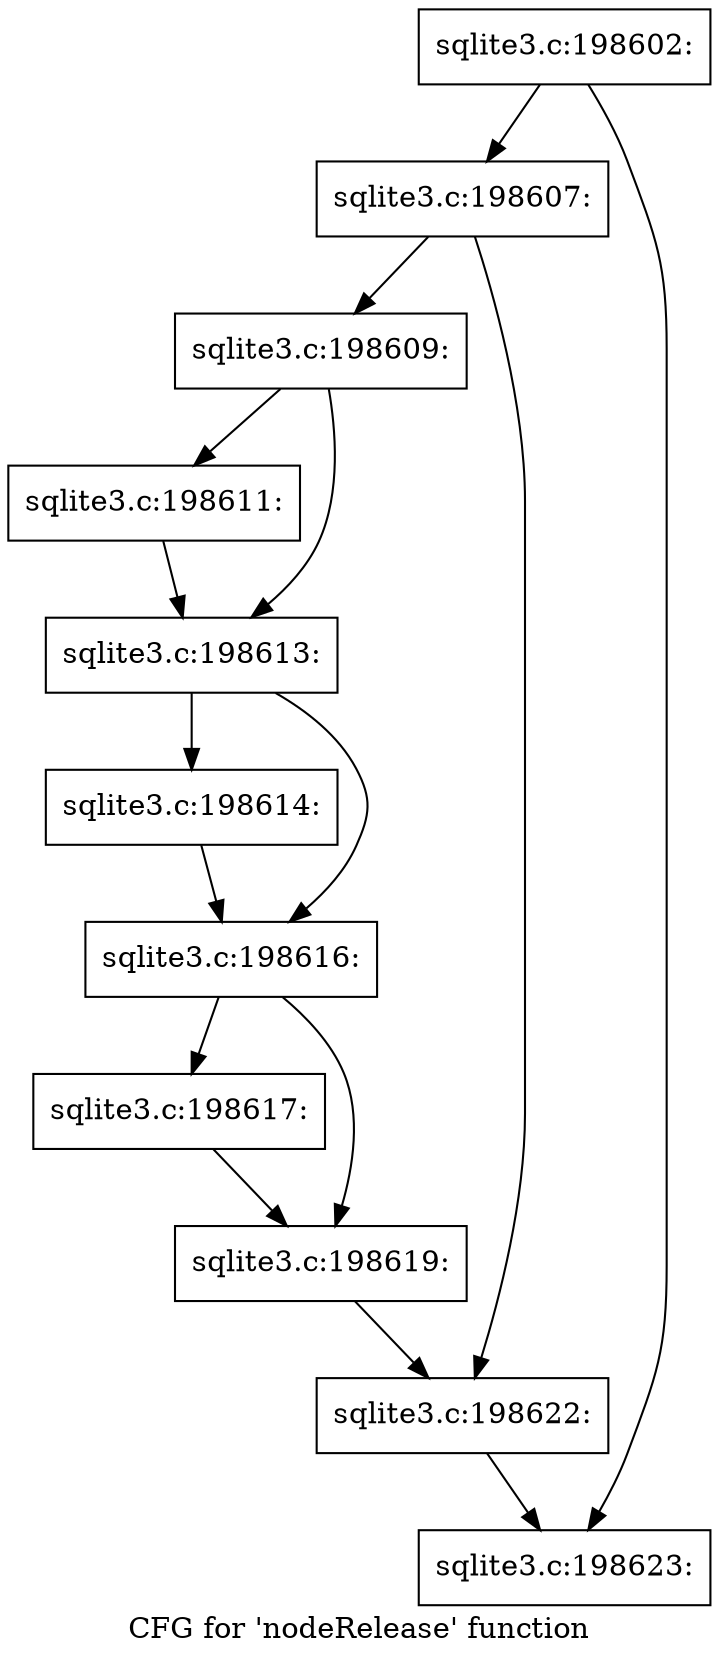 digraph "CFG for 'nodeRelease' function" {
	label="CFG for 'nodeRelease' function";

	Node0x55c0f6e09820 [shape=record,label="{sqlite3.c:198602:}"];
	Node0x55c0f6e09820 -> Node0x55c0fb4dd260;
	Node0x55c0f6e09820 -> Node0x55c0fb4dd2b0;
	Node0x55c0fb4dd260 [shape=record,label="{sqlite3.c:198607:}"];
	Node0x55c0fb4dd260 -> Node0x55c0fb4dd8c0;
	Node0x55c0fb4dd260 -> Node0x55c0fb4dd910;
	Node0x55c0fb4dd8c0 [shape=record,label="{sqlite3.c:198609:}"];
	Node0x55c0fb4dd8c0 -> Node0x55c0fb4de160;
	Node0x55c0fb4dd8c0 -> Node0x55c0fb4de1b0;
	Node0x55c0fb4de160 [shape=record,label="{sqlite3.c:198611:}"];
	Node0x55c0fb4de160 -> Node0x55c0fb4de1b0;
	Node0x55c0fb4de1b0 [shape=record,label="{sqlite3.c:198613:}"];
	Node0x55c0fb4de1b0 -> Node0x55c0fb4dea60;
	Node0x55c0fb4de1b0 -> Node0x55c0fb4deab0;
	Node0x55c0fb4dea60 [shape=record,label="{sqlite3.c:198614:}"];
	Node0x55c0fb4dea60 -> Node0x55c0fb4deab0;
	Node0x55c0fb4deab0 [shape=record,label="{sqlite3.c:198616:}"];
	Node0x55c0fb4deab0 -> Node0x55c0fb4df4d0;
	Node0x55c0fb4deab0 -> Node0x55c0fb4df520;
	Node0x55c0fb4df4d0 [shape=record,label="{sqlite3.c:198617:}"];
	Node0x55c0fb4df4d0 -> Node0x55c0fb4df520;
	Node0x55c0fb4df520 [shape=record,label="{sqlite3.c:198619:}"];
	Node0x55c0fb4df520 -> Node0x55c0fb4dd910;
	Node0x55c0fb4dd910 [shape=record,label="{sqlite3.c:198622:}"];
	Node0x55c0fb4dd910 -> Node0x55c0fb4dd2b0;
	Node0x55c0fb4dd2b0 [shape=record,label="{sqlite3.c:198623:}"];
}
